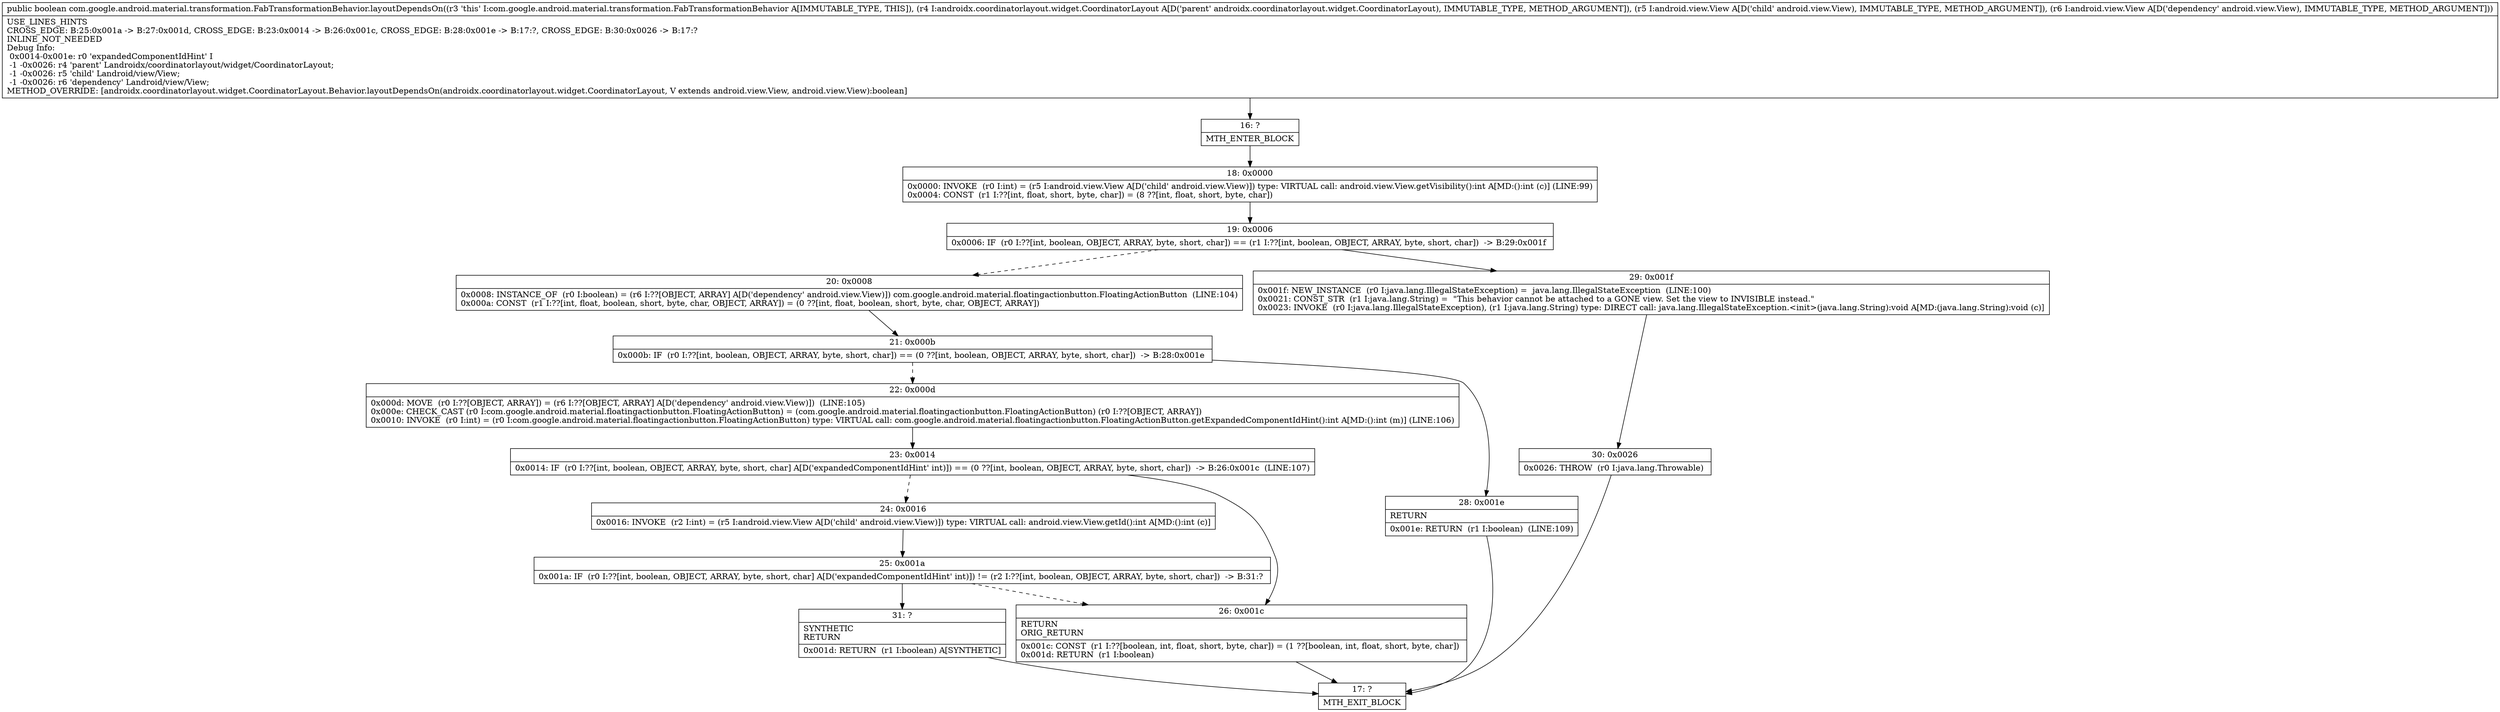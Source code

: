 digraph "CFG forcom.google.android.material.transformation.FabTransformationBehavior.layoutDependsOn(Landroidx\/coordinatorlayout\/widget\/CoordinatorLayout;Landroid\/view\/View;Landroid\/view\/View;)Z" {
Node_16 [shape=record,label="{16\:\ ?|MTH_ENTER_BLOCK\l}"];
Node_18 [shape=record,label="{18\:\ 0x0000|0x0000: INVOKE  (r0 I:int) = (r5 I:android.view.View A[D('child' android.view.View)]) type: VIRTUAL call: android.view.View.getVisibility():int A[MD:():int (c)] (LINE:99)\l0x0004: CONST  (r1 I:??[int, float, short, byte, char]) = (8 ??[int, float, short, byte, char]) \l}"];
Node_19 [shape=record,label="{19\:\ 0x0006|0x0006: IF  (r0 I:??[int, boolean, OBJECT, ARRAY, byte, short, char]) == (r1 I:??[int, boolean, OBJECT, ARRAY, byte, short, char])  \-\> B:29:0x001f \l}"];
Node_20 [shape=record,label="{20\:\ 0x0008|0x0008: INSTANCE_OF  (r0 I:boolean) = (r6 I:??[OBJECT, ARRAY] A[D('dependency' android.view.View)]) com.google.android.material.floatingactionbutton.FloatingActionButton  (LINE:104)\l0x000a: CONST  (r1 I:??[int, float, boolean, short, byte, char, OBJECT, ARRAY]) = (0 ??[int, float, boolean, short, byte, char, OBJECT, ARRAY]) \l}"];
Node_21 [shape=record,label="{21\:\ 0x000b|0x000b: IF  (r0 I:??[int, boolean, OBJECT, ARRAY, byte, short, char]) == (0 ??[int, boolean, OBJECT, ARRAY, byte, short, char])  \-\> B:28:0x001e \l}"];
Node_22 [shape=record,label="{22\:\ 0x000d|0x000d: MOVE  (r0 I:??[OBJECT, ARRAY]) = (r6 I:??[OBJECT, ARRAY] A[D('dependency' android.view.View)])  (LINE:105)\l0x000e: CHECK_CAST (r0 I:com.google.android.material.floatingactionbutton.FloatingActionButton) = (com.google.android.material.floatingactionbutton.FloatingActionButton) (r0 I:??[OBJECT, ARRAY]) \l0x0010: INVOKE  (r0 I:int) = (r0 I:com.google.android.material.floatingactionbutton.FloatingActionButton) type: VIRTUAL call: com.google.android.material.floatingactionbutton.FloatingActionButton.getExpandedComponentIdHint():int A[MD:():int (m)] (LINE:106)\l}"];
Node_23 [shape=record,label="{23\:\ 0x0014|0x0014: IF  (r0 I:??[int, boolean, OBJECT, ARRAY, byte, short, char] A[D('expandedComponentIdHint' int)]) == (0 ??[int, boolean, OBJECT, ARRAY, byte, short, char])  \-\> B:26:0x001c  (LINE:107)\l}"];
Node_24 [shape=record,label="{24\:\ 0x0016|0x0016: INVOKE  (r2 I:int) = (r5 I:android.view.View A[D('child' android.view.View)]) type: VIRTUAL call: android.view.View.getId():int A[MD:():int (c)]\l}"];
Node_25 [shape=record,label="{25\:\ 0x001a|0x001a: IF  (r0 I:??[int, boolean, OBJECT, ARRAY, byte, short, char] A[D('expandedComponentIdHint' int)]) != (r2 I:??[int, boolean, OBJECT, ARRAY, byte, short, char])  \-\> B:31:? \l}"];
Node_31 [shape=record,label="{31\:\ ?|SYNTHETIC\lRETURN\l|0x001d: RETURN  (r1 I:boolean) A[SYNTHETIC]\l}"];
Node_17 [shape=record,label="{17\:\ ?|MTH_EXIT_BLOCK\l}"];
Node_26 [shape=record,label="{26\:\ 0x001c|RETURN\lORIG_RETURN\l|0x001c: CONST  (r1 I:??[boolean, int, float, short, byte, char]) = (1 ??[boolean, int, float, short, byte, char]) \l0x001d: RETURN  (r1 I:boolean) \l}"];
Node_28 [shape=record,label="{28\:\ 0x001e|RETURN\l|0x001e: RETURN  (r1 I:boolean)  (LINE:109)\l}"];
Node_29 [shape=record,label="{29\:\ 0x001f|0x001f: NEW_INSTANCE  (r0 I:java.lang.IllegalStateException) =  java.lang.IllegalStateException  (LINE:100)\l0x0021: CONST_STR  (r1 I:java.lang.String) =  \"This behavior cannot be attached to a GONE view. Set the view to INVISIBLE instead.\" \l0x0023: INVOKE  (r0 I:java.lang.IllegalStateException), (r1 I:java.lang.String) type: DIRECT call: java.lang.IllegalStateException.\<init\>(java.lang.String):void A[MD:(java.lang.String):void (c)]\l}"];
Node_30 [shape=record,label="{30\:\ 0x0026|0x0026: THROW  (r0 I:java.lang.Throwable) \l}"];
MethodNode[shape=record,label="{public boolean com.google.android.material.transformation.FabTransformationBehavior.layoutDependsOn((r3 'this' I:com.google.android.material.transformation.FabTransformationBehavior A[IMMUTABLE_TYPE, THIS]), (r4 I:androidx.coordinatorlayout.widget.CoordinatorLayout A[D('parent' androidx.coordinatorlayout.widget.CoordinatorLayout), IMMUTABLE_TYPE, METHOD_ARGUMENT]), (r5 I:android.view.View A[D('child' android.view.View), IMMUTABLE_TYPE, METHOD_ARGUMENT]), (r6 I:android.view.View A[D('dependency' android.view.View), IMMUTABLE_TYPE, METHOD_ARGUMENT]))  | USE_LINES_HINTS\lCROSS_EDGE: B:25:0x001a \-\> B:27:0x001d, CROSS_EDGE: B:23:0x0014 \-\> B:26:0x001c, CROSS_EDGE: B:28:0x001e \-\> B:17:?, CROSS_EDGE: B:30:0x0026 \-\> B:17:?\lINLINE_NOT_NEEDED\lDebug Info:\l  0x0014\-0x001e: r0 'expandedComponentIdHint' I\l  \-1 \-0x0026: r4 'parent' Landroidx\/coordinatorlayout\/widget\/CoordinatorLayout;\l  \-1 \-0x0026: r5 'child' Landroid\/view\/View;\l  \-1 \-0x0026: r6 'dependency' Landroid\/view\/View;\lMETHOD_OVERRIDE: [androidx.coordinatorlayout.widget.CoordinatorLayout.Behavior.layoutDependsOn(androidx.coordinatorlayout.widget.CoordinatorLayout, V extends android.view.View, android.view.View):boolean]\l}"];
MethodNode -> Node_16;Node_16 -> Node_18;
Node_18 -> Node_19;
Node_19 -> Node_20[style=dashed];
Node_19 -> Node_29;
Node_20 -> Node_21;
Node_21 -> Node_22[style=dashed];
Node_21 -> Node_28;
Node_22 -> Node_23;
Node_23 -> Node_24[style=dashed];
Node_23 -> Node_26;
Node_24 -> Node_25;
Node_25 -> Node_26[style=dashed];
Node_25 -> Node_31;
Node_31 -> Node_17;
Node_26 -> Node_17;
Node_28 -> Node_17;
Node_29 -> Node_30;
Node_30 -> Node_17;
}

